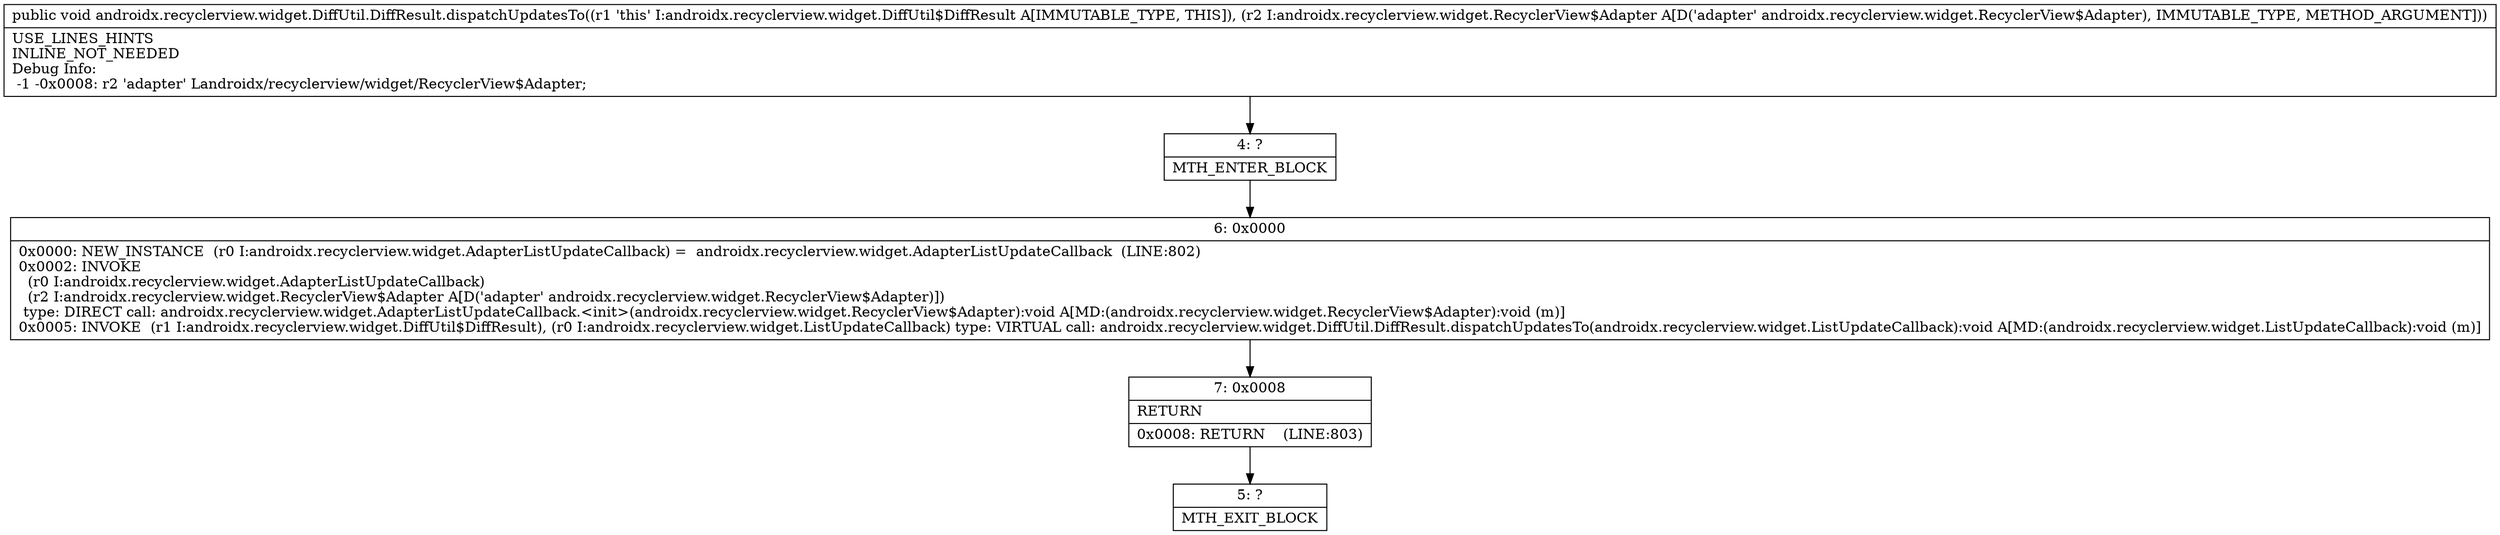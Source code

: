 digraph "CFG forandroidx.recyclerview.widget.DiffUtil.DiffResult.dispatchUpdatesTo(Landroidx\/recyclerview\/widget\/RecyclerView$Adapter;)V" {
Node_4 [shape=record,label="{4\:\ ?|MTH_ENTER_BLOCK\l}"];
Node_6 [shape=record,label="{6\:\ 0x0000|0x0000: NEW_INSTANCE  (r0 I:androidx.recyclerview.widget.AdapterListUpdateCallback) =  androidx.recyclerview.widget.AdapterListUpdateCallback  (LINE:802)\l0x0002: INVOKE  \l  (r0 I:androidx.recyclerview.widget.AdapterListUpdateCallback)\l  (r2 I:androidx.recyclerview.widget.RecyclerView$Adapter A[D('adapter' androidx.recyclerview.widget.RecyclerView$Adapter)])\l type: DIRECT call: androidx.recyclerview.widget.AdapterListUpdateCallback.\<init\>(androidx.recyclerview.widget.RecyclerView$Adapter):void A[MD:(androidx.recyclerview.widget.RecyclerView$Adapter):void (m)]\l0x0005: INVOKE  (r1 I:androidx.recyclerview.widget.DiffUtil$DiffResult), (r0 I:androidx.recyclerview.widget.ListUpdateCallback) type: VIRTUAL call: androidx.recyclerview.widget.DiffUtil.DiffResult.dispatchUpdatesTo(androidx.recyclerview.widget.ListUpdateCallback):void A[MD:(androidx.recyclerview.widget.ListUpdateCallback):void (m)]\l}"];
Node_7 [shape=record,label="{7\:\ 0x0008|RETURN\l|0x0008: RETURN    (LINE:803)\l}"];
Node_5 [shape=record,label="{5\:\ ?|MTH_EXIT_BLOCK\l}"];
MethodNode[shape=record,label="{public void androidx.recyclerview.widget.DiffUtil.DiffResult.dispatchUpdatesTo((r1 'this' I:androidx.recyclerview.widget.DiffUtil$DiffResult A[IMMUTABLE_TYPE, THIS]), (r2 I:androidx.recyclerview.widget.RecyclerView$Adapter A[D('adapter' androidx.recyclerview.widget.RecyclerView$Adapter), IMMUTABLE_TYPE, METHOD_ARGUMENT]))  | USE_LINES_HINTS\lINLINE_NOT_NEEDED\lDebug Info:\l  \-1 \-0x0008: r2 'adapter' Landroidx\/recyclerview\/widget\/RecyclerView$Adapter;\l}"];
MethodNode -> Node_4;Node_4 -> Node_6;
Node_6 -> Node_7;
Node_7 -> Node_5;
}

